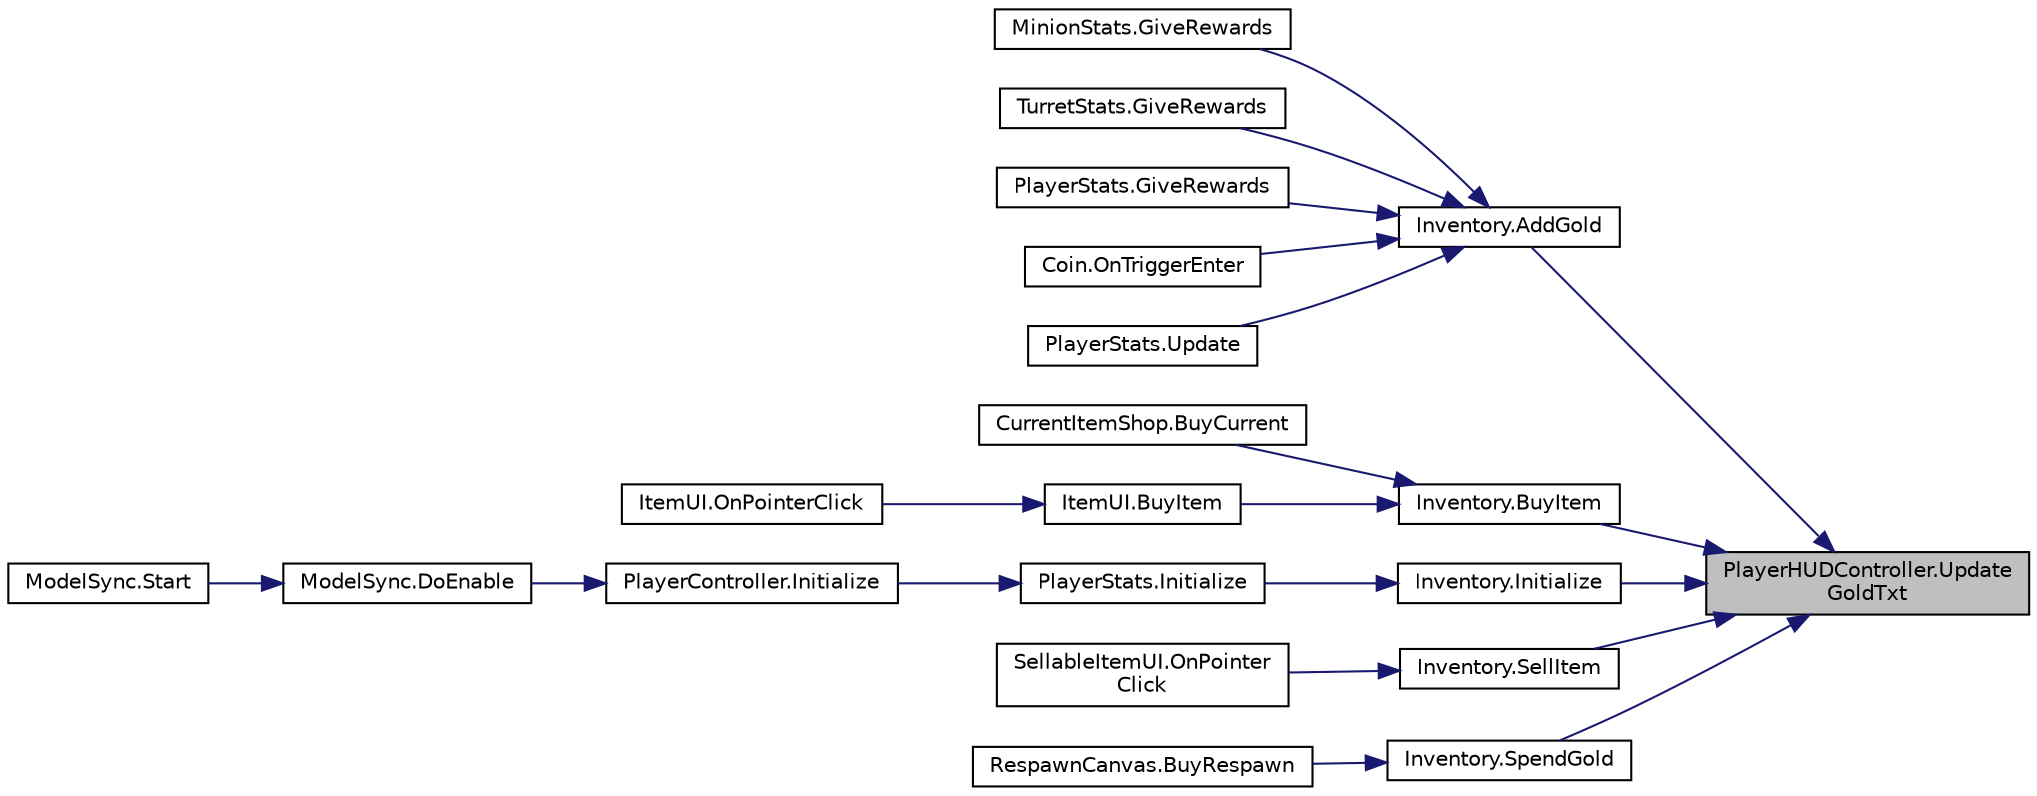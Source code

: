 digraph "PlayerHUDController.UpdateGoldTxt"
{
 // INTERACTIVE_SVG=YES
 // LATEX_PDF_SIZE
  edge [fontname="Helvetica",fontsize="10",labelfontname="Helvetica",labelfontsize="10"];
  node [fontname="Helvetica",fontsize="10",shape=record];
  rankdir="RL";
  Node1 [label="PlayerHUDController.Update\lGoldTxt",height=0.2,width=0.4,color="black", fillcolor="grey75", style="filled", fontcolor="black",tooltip=" "];
  Node1 -> Node2 [dir="back",color="midnightblue",fontsize="10",style="solid",fontname="Helvetica"];
  Node2 [label="Inventory.AddGold",height=0.2,width=0.4,color="black", fillcolor="white", style="filled",URL="$class_inventory.html#a154fe342bac27ad9f38a79da5c770d39",tooltip=" "];
  Node2 -> Node3 [dir="back",color="midnightblue",fontsize="10",style="solid",fontname="Helvetica"];
  Node3 [label="MinionStats.GiveRewards",height=0.2,width=0.4,color="black", fillcolor="white", style="filled",URL="$class_minion_stats.html#a6d9ddd98313b1be90a14a331602409bf",tooltip="When this entity dies, it gives to the killer this bounty"];
  Node2 -> Node4 [dir="back",color="midnightblue",fontsize="10",style="solid",fontname="Helvetica"];
  Node4 [label="TurretStats.GiveRewards",height=0.2,width=0.4,color="black", fillcolor="white", style="filled",URL="$class_turret_stats.html#abeb56bb247ac9247caff0e93a4a1dc68",tooltip="When this entity dies, it gives to the killer this bounty"];
  Node2 -> Node5 [dir="back",color="midnightblue",fontsize="10",style="solid",fontname="Helvetica"];
  Node5 [label="PlayerStats.GiveRewards",height=0.2,width=0.4,color="black", fillcolor="white", style="filled",URL="$class_player_stats.html#abecc5e0421296d745f700eee2a26adf3",tooltip="When this entity dies, it gives to the killer this bounty"];
  Node2 -> Node6 [dir="back",color="midnightblue",fontsize="10",style="solid",fontname="Helvetica"];
  Node6 [label="Coin.OnTriggerEnter",height=0.2,width=0.4,color="black", fillcolor="white", style="filled",URL="$class_coin.html#a38022b7f8466c95101067154d8b4de13",tooltip=" "];
  Node2 -> Node7 [dir="back",color="midnightblue",fontsize="10",style="solid",fontname="Helvetica"];
  Node7 [label="PlayerStats.Update",height=0.2,width=0.4,color="black", fillcolor="white", style="filled",URL="$class_player_stats.html#a15175185aaa4f8290e5148640f0ff80a",tooltip=" "];
  Node1 -> Node8 [dir="back",color="midnightblue",fontsize="10",style="solid",fontname="Helvetica"];
  Node8 [label="Inventory.BuyItem",height=0.2,width=0.4,color="black", fillcolor="white", style="filled",URL="$class_inventory.html#a22aa6615c02eff40c88a48c96905e962",tooltip=" "];
  Node8 -> Node9 [dir="back",color="midnightblue",fontsize="10",style="solid",fontname="Helvetica"];
  Node9 [label="CurrentItemShop.BuyCurrent",height=0.2,width=0.4,color="black", fillcolor="white", style="filled",URL="$class_current_item_shop.html#ac931da08dc792088bbb913a1db71cf27",tooltip=" "];
  Node8 -> Node10 [dir="back",color="midnightblue",fontsize="10",style="solid",fontname="Helvetica"];
  Node10 [label="ItemUI.BuyItem",height=0.2,width=0.4,color="black", fillcolor="white", style="filled",URL="$class_item_u_i.html#a7989b50db532215f7732954841b6ae4d",tooltip=" "];
  Node10 -> Node11 [dir="back",color="midnightblue",fontsize="10",style="solid",fontname="Helvetica"];
  Node11 [label="ItemUI.OnPointerClick",height=0.2,width=0.4,color="black", fillcolor="white", style="filled",URL="$class_item_u_i.html#a2b89b23e671541d302225044a9d9de6f",tooltip=" "];
  Node1 -> Node12 [dir="back",color="midnightblue",fontsize="10",style="solid",fontname="Helvetica"];
  Node12 [label="Inventory.Initialize",height=0.2,width=0.4,color="black", fillcolor="white", style="filled",URL="$class_inventory.html#af5cb79cb50692e3fb6c98df25812dcbc",tooltip=" "];
  Node12 -> Node13 [dir="back",color="midnightblue",fontsize="10",style="solid",fontname="Helvetica"];
  Node13 [label="PlayerStats.Initialize",height=0.2,width=0.4,color="black", fillcolor="white", style="filled",URL="$class_player_stats.html#ae874ab5cbb490cbdcf3f5613b8bc2240",tooltip="Initialize the actual Stats of the Player."];
  Node13 -> Node14 [dir="back",color="midnightblue",fontsize="10",style="solid",fontname="Helvetica"];
  Node14 [label="PlayerController.Initialize",height=0.2,width=0.4,color="black", fillcolor="white", style="filled",URL="$class_player_controller.html#a75e94e4fd555e57e55ab4b7e54024dcf",tooltip="Initialize the PlayerController."];
  Node14 -> Node15 [dir="back",color="midnightblue",fontsize="10",style="solid",fontname="Helvetica"];
  Node15 [label="ModelSync.DoEnable",height=0.2,width=0.4,color="black", fillcolor="white", style="filled",URL="$class_model_sync.html#ab8359f73ae31a7f926c80ebcd7e9444a",tooltip="This starts all the initialization chain for the player."];
  Node15 -> Node16 [dir="back",color="midnightblue",fontsize="10",style="solid",fontname="Helvetica"];
  Node16 [label="ModelSync.Start",height=0.2,width=0.4,color="black", fillcolor="white", style="filled",URL="$class_model_sync.html#a47be08ee3bbd2a173514e74da3dd65cb",tooltip=" "];
  Node1 -> Node17 [dir="back",color="midnightblue",fontsize="10",style="solid",fontname="Helvetica"];
  Node17 [label="Inventory.SellItem",height=0.2,width=0.4,color="black", fillcolor="white", style="filled",URL="$class_inventory.html#af1e7ae193e520340f457705d73e27607",tooltip=" "];
  Node17 -> Node18 [dir="back",color="midnightblue",fontsize="10",style="solid",fontname="Helvetica"];
  Node18 [label="SellableItemUI.OnPointer\lClick",height=0.2,width=0.4,color="black", fillcolor="white", style="filled",URL="$class_sellable_item_u_i.html#acf95fddf5bd754193101c046807a195c",tooltip=" "];
  Node1 -> Node19 [dir="back",color="midnightblue",fontsize="10",style="solid",fontname="Helvetica"];
  Node19 [label="Inventory.SpendGold",height=0.2,width=0.4,color="black", fillcolor="white", style="filled",URL="$class_inventory.html#ac533e00e2603d169f9d4972f853e1447",tooltip=" "];
  Node19 -> Node20 [dir="back",color="midnightblue",fontsize="10",style="solid",fontname="Helvetica"];
  Node20 [label="RespawnCanvas.BuyRespawn",height=0.2,width=0.4,color="black", fillcolor="white", style="filled",URL="$class_respawn_canvas.html#aeb8465a7dc3b9f4fe6a36afc1c8bcf9a",tooltip=" "];
}
